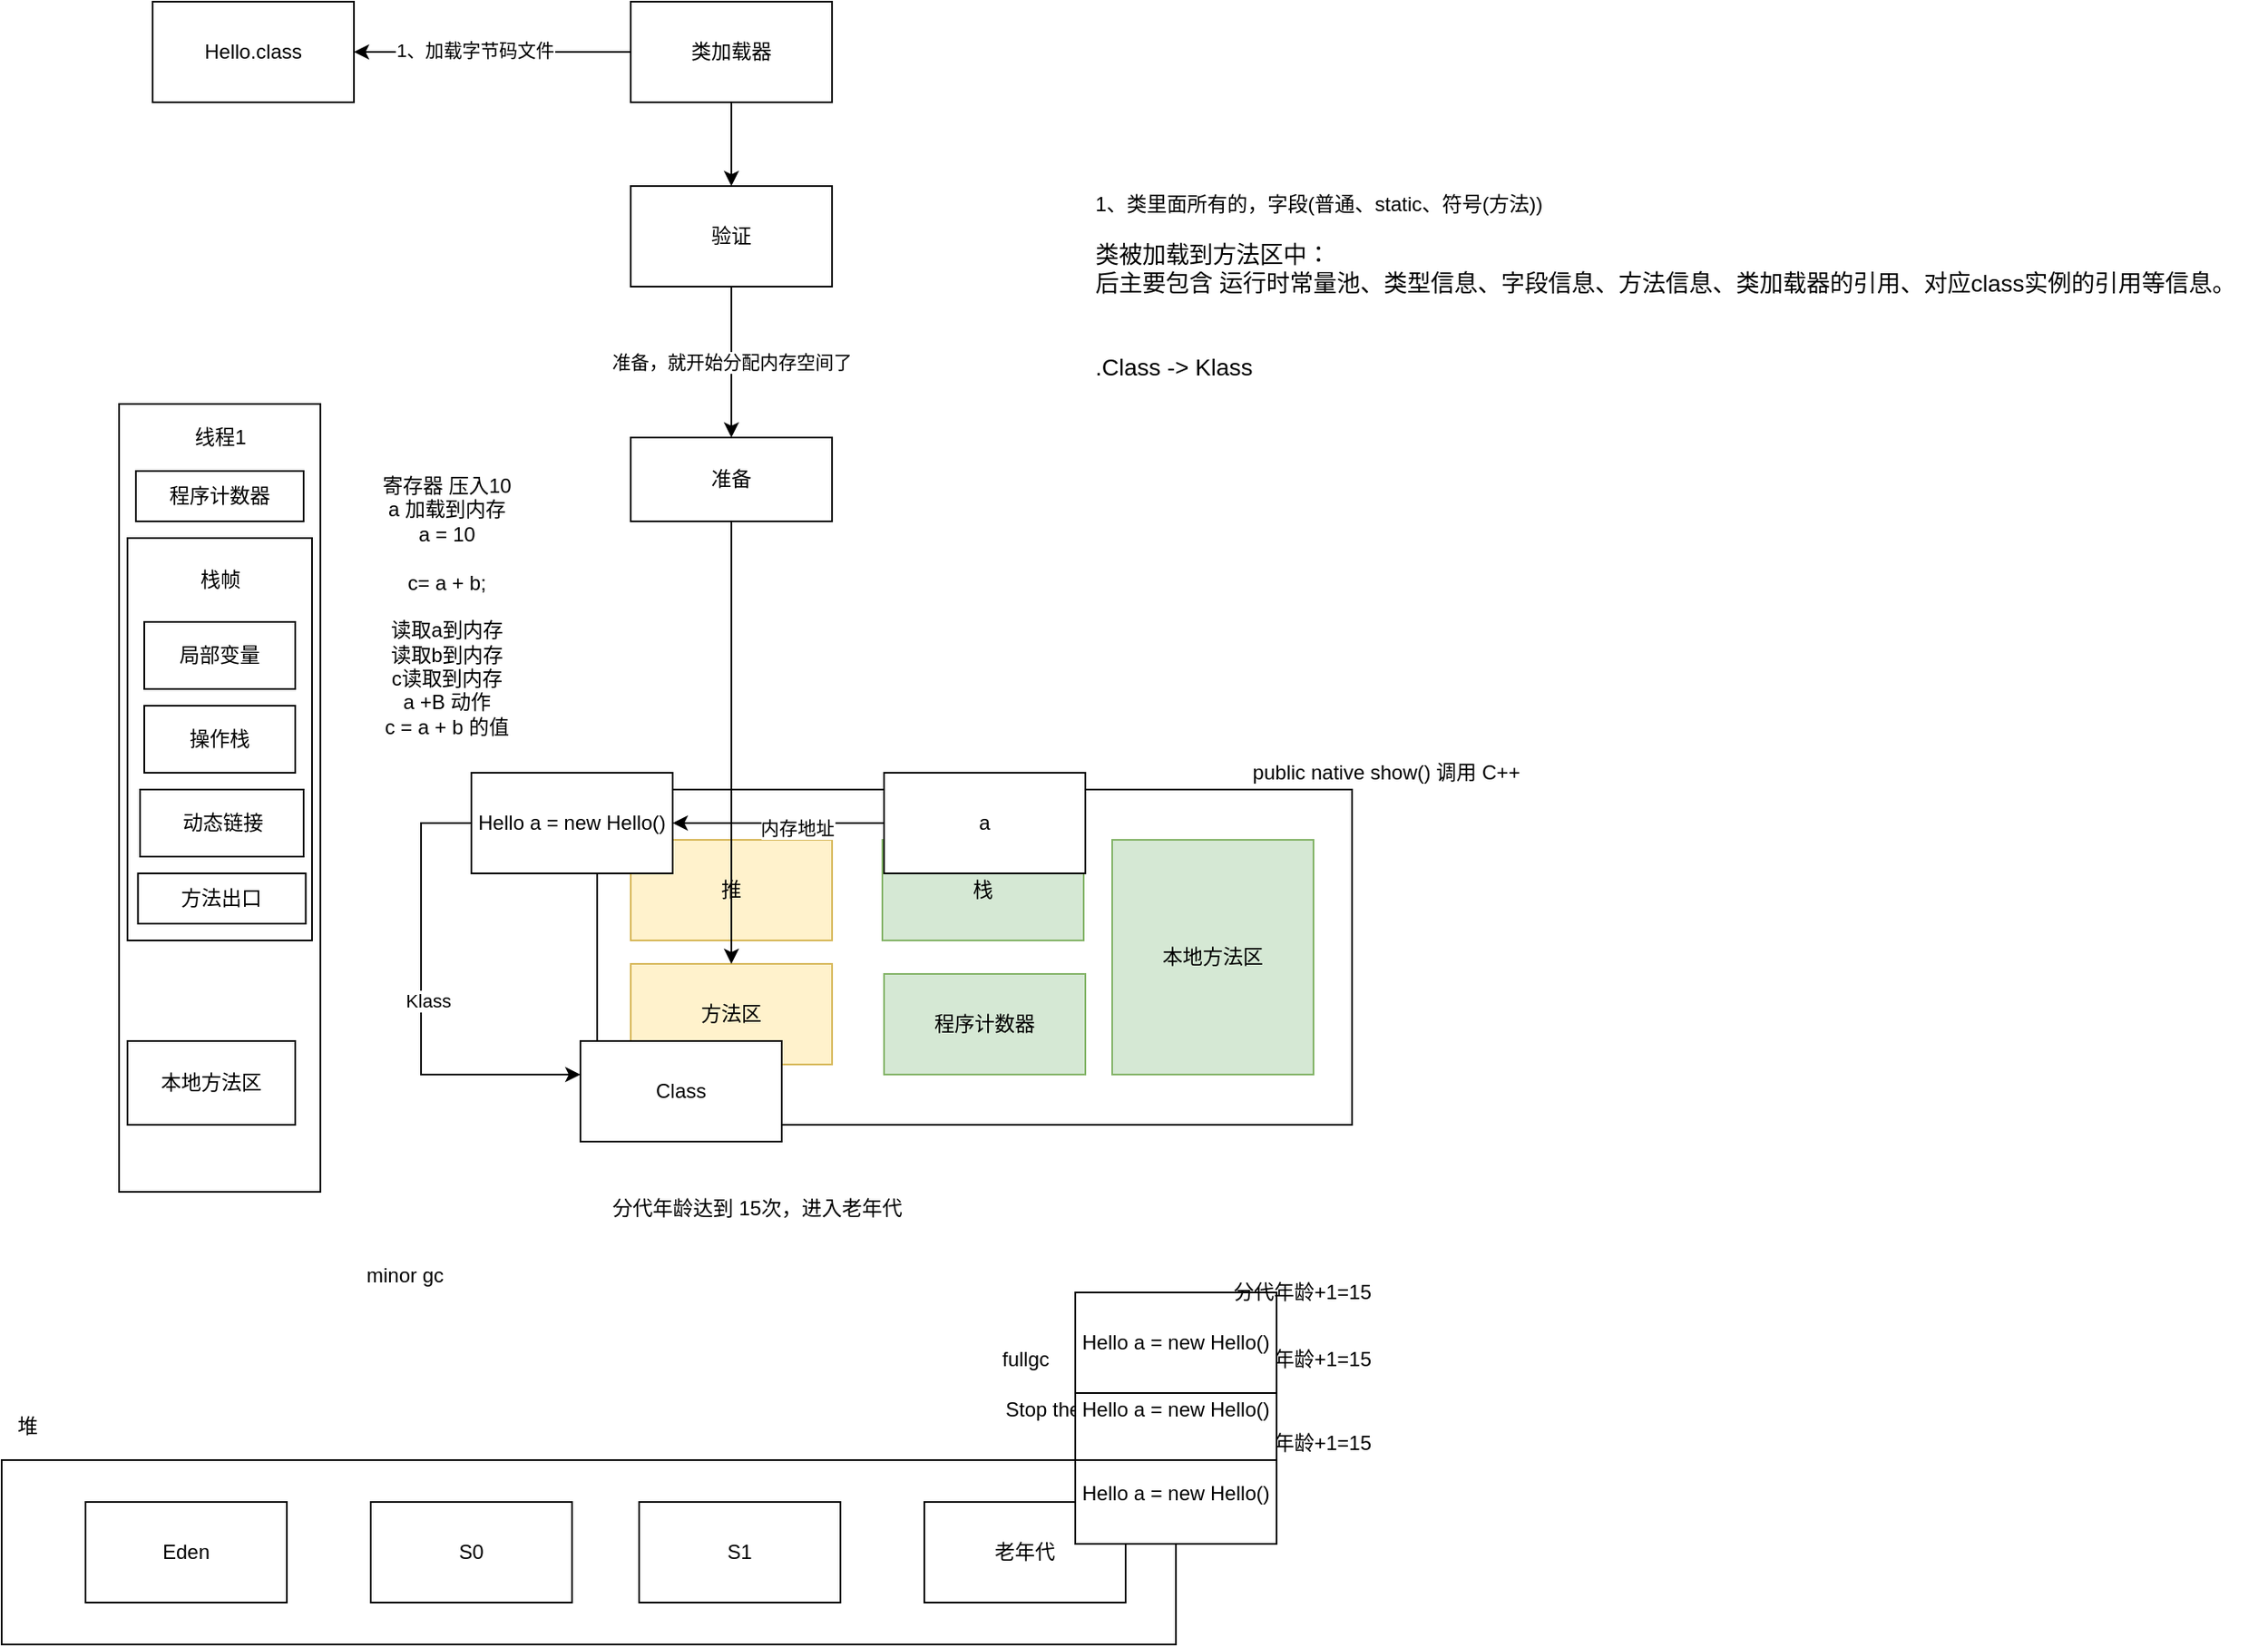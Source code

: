 <mxfile version="14.5.3" type="github">
  <diagram id="bEX31efKxSJHf-s3sODm" name="第 1 页">
    <mxGraphModel dx="1127" dy="771" grid="1" gridSize="10" guides="1" tooltips="1" connect="1" arrows="1" fold="1" page="1" pageScale="1" pageWidth="827" pageHeight="1169" math="0" shadow="0">
      <root>
        <mxCell id="0" />
        <mxCell id="1" parent="0" />
        <mxCell id="VjYMC8rWytREGVeJ94fa-9" value="Hello.class" style="whiteSpace=wrap;html=1;" vertex="1" parent="1">
          <mxGeometry x="210" y="20" width="120" height="60" as="geometry" />
        </mxCell>
        <mxCell id="VjYMC8rWytREGVeJ94fa-11" style="edgeStyle=orthogonalEdgeStyle;rounded=0;orthogonalLoop=1;jettySize=auto;html=1;entryX=1;entryY=0.5;entryDx=0;entryDy=0;" edge="1" parent="1" source="VjYMC8rWytREGVeJ94fa-10" target="VjYMC8rWytREGVeJ94fa-9">
          <mxGeometry relative="1" as="geometry" />
        </mxCell>
        <mxCell id="VjYMC8rWytREGVeJ94fa-12" value="1、加载字节码文件" style="edgeLabel;html=1;align=center;verticalAlign=middle;resizable=0;points=[];" vertex="1" connectable="0" parent="VjYMC8rWytREGVeJ94fa-11">
          <mxGeometry x="0.127" y="-1" relative="1" as="geometry">
            <mxPoint as="offset" />
          </mxGeometry>
        </mxCell>
        <mxCell id="VjYMC8rWytREGVeJ94fa-17" value="" style="edgeStyle=orthogonalEdgeStyle;rounded=0;orthogonalLoop=1;jettySize=auto;html=1;" edge="1" parent="1" source="VjYMC8rWytREGVeJ94fa-10" target="VjYMC8rWytREGVeJ94fa-14">
          <mxGeometry relative="1" as="geometry" />
        </mxCell>
        <mxCell id="VjYMC8rWytREGVeJ94fa-10" value="类加载器" style="whiteSpace=wrap;html=1;" vertex="1" parent="1">
          <mxGeometry x="495" y="20" width="120" height="60" as="geometry" />
        </mxCell>
        <mxCell id="VjYMC8rWytREGVeJ94fa-20" value="准备，就开始分配内存空间了" style="edgeStyle=orthogonalEdgeStyle;rounded=0;orthogonalLoop=1;jettySize=auto;html=1;exitX=0.5;exitY=1;exitDx=0;exitDy=0;entryX=0.5;entryY=0;entryDx=0;entryDy=0;" edge="1" parent="1" source="VjYMC8rWytREGVeJ94fa-14" target="VjYMC8rWytREGVeJ94fa-19">
          <mxGeometry relative="1" as="geometry" />
        </mxCell>
        <mxCell id="VjYMC8rWytREGVeJ94fa-14" value="验证" style="whiteSpace=wrap;html=1;" vertex="1" parent="1">
          <mxGeometry x="495" y="130" width="120" height="60" as="geometry" />
        </mxCell>
        <mxCell id="VjYMC8rWytREGVeJ94fa-16" value="" style="group" vertex="1" connectable="0" parent="1">
          <mxGeometry x="475" y="490" width="450" height="210" as="geometry" />
        </mxCell>
        <mxCell id="VjYMC8rWytREGVeJ94fa-2" value="" style="rounded=0;whiteSpace=wrap;html=1;" vertex="1" parent="VjYMC8rWytREGVeJ94fa-16">
          <mxGeometry width="450" height="200" as="geometry" />
        </mxCell>
        <mxCell id="VjYMC8rWytREGVeJ94fa-4" value="推" style="rounded=0;whiteSpace=wrap;html=1;fillColor=#fff2cc;strokeColor=#d6b656;" vertex="1" parent="VjYMC8rWytREGVeJ94fa-16">
          <mxGeometry x="20" y="30" width="120" height="60" as="geometry" />
        </mxCell>
        <mxCell id="VjYMC8rWytREGVeJ94fa-5" value="栈" style="rounded=0;whiteSpace=wrap;html=1;fillColor=#d5e8d4;strokeColor=#82b366;" vertex="1" parent="VjYMC8rWytREGVeJ94fa-16">
          <mxGeometry x="170" y="30" width="120" height="60" as="geometry" />
        </mxCell>
        <mxCell id="VjYMC8rWytREGVeJ94fa-6" value="方法区" style="rounded=0;whiteSpace=wrap;html=1;fillColor=#fff2cc;strokeColor=#d6b656;" vertex="1" parent="VjYMC8rWytREGVeJ94fa-16">
          <mxGeometry x="20" y="104" width="120" height="60" as="geometry" />
        </mxCell>
        <mxCell id="VjYMC8rWytREGVeJ94fa-7" value="本地方法区" style="rounded=0;whiteSpace=wrap;html=1;fillColor=#d5e8d4;strokeColor=#82b366;" vertex="1" parent="VjYMC8rWytREGVeJ94fa-16">
          <mxGeometry x="307" y="30" width="120" height="140" as="geometry" />
        </mxCell>
        <mxCell id="VjYMC8rWytREGVeJ94fa-8" value="程序计数器" style="rounded=0;whiteSpace=wrap;html=1;fillColor=#d5e8d4;strokeColor=#82b366;" vertex="1" parent="VjYMC8rWytREGVeJ94fa-16">
          <mxGeometry x="171" y="110" width="120" height="60" as="geometry" />
        </mxCell>
        <mxCell id="VjYMC8rWytREGVeJ94fa-26" value="a" style="whiteSpace=wrap;html=1;" vertex="1" parent="VjYMC8rWytREGVeJ94fa-16">
          <mxGeometry x="171" y="-10" width="120" height="60" as="geometry" />
        </mxCell>
        <mxCell id="VjYMC8rWytREGVeJ94fa-50" value="Class" style="rounded=0;whiteSpace=wrap;html=1;" vertex="1" parent="VjYMC8rWytREGVeJ94fa-16">
          <mxGeometry x="-10" y="150" width="120" height="60" as="geometry" />
        </mxCell>
        <mxCell id="VjYMC8rWytREGVeJ94fa-23" style="edgeStyle=orthogonalEdgeStyle;rounded=0;orthogonalLoop=1;jettySize=auto;html=1;" edge="1" parent="1" source="VjYMC8rWytREGVeJ94fa-19" target="VjYMC8rWytREGVeJ94fa-6">
          <mxGeometry relative="1" as="geometry" />
        </mxCell>
        <mxCell id="VjYMC8rWytREGVeJ94fa-19" value="准备" style="rounded=0;whiteSpace=wrap;html=1;" vertex="1" parent="1">
          <mxGeometry x="495" y="280" width="120" height="50" as="geometry" />
        </mxCell>
        <mxCell id="VjYMC8rWytREGVeJ94fa-21" value="&lt;span style=&quot;background-color: rgb(255 , 255 , 255)&quot;&gt;1、类里面所有的，字段(普通、static、符号(方法))&lt;br&gt;&lt;br&gt;&lt;span style=&quot;font-size: 14px&quot;&gt;类被加载到方法区中：&lt;br&gt;&lt;div&gt;后主要包含 运行时常量池、类型信息、字段信息、方法信息、类加载器的引用、对应class实例的引用等信息。&lt;/div&gt;&lt;div&gt;&lt;br&gt;&lt;/div&gt;&lt;div&gt;&lt;br&gt;&lt;/div&gt;&lt;div&gt;.Class -&amp;gt; Klass&amp;nbsp;&lt;/div&gt;&lt;/span&gt;&lt;/span&gt;" style="text;html=1;align=left;verticalAlign=middle;resizable=0;points=[];autosize=1;" vertex="1" parent="1">
          <mxGeometry x="770" y="140" width="700" height="100" as="geometry" />
        </mxCell>
        <mxCell id="VjYMC8rWytREGVeJ94fa-30" value="public native show() 调用 C++" style="text;html=1;align=center;verticalAlign=middle;resizable=0;points=[];autosize=1;" vertex="1" parent="1">
          <mxGeometry x="860" y="470" width="170" height="20" as="geometry" />
        </mxCell>
        <mxCell id="VjYMC8rWytREGVeJ94fa-31" value="" style="rounded=0;whiteSpace=wrap;html=1;" vertex="1" parent="1">
          <mxGeometry x="190" y="260" width="120" height="470" as="geometry" />
        </mxCell>
        <mxCell id="VjYMC8rWytREGVeJ94fa-97" style="edgeStyle=orthogonalEdgeStyle;rounded=0;orthogonalLoop=1;jettySize=auto;html=1;" edge="1" parent="1" source="VjYMC8rWytREGVeJ94fa-27" target="VjYMC8rWytREGVeJ94fa-50">
          <mxGeometry relative="1" as="geometry">
            <Array as="points">
              <mxPoint x="370" y="510" />
              <mxPoint x="370" y="660" />
            </Array>
          </mxGeometry>
        </mxCell>
        <mxCell id="VjYMC8rWytREGVeJ94fa-98" value="Klass" style="edgeLabel;html=1;align=center;verticalAlign=middle;resizable=0;points=[];" vertex="1" connectable="0" parent="VjYMC8rWytREGVeJ94fa-97">
          <mxGeometry x="-0.011" y="4" relative="1" as="geometry">
            <mxPoint as="offset" />
          </mxGeometry>
        </mxCell>
        <mxCell id="VjYMC8rWytREGVeJ94fa-27" value="Hello a = new Hello()" style="whiteSpace=wrap;html=1;" vertex="1" parent="1">
          <mxGeometry x="400" y="480" width="120" height="60" as="geometry" />
        </mxCell>
        <mxCell id="VjYMC8rWytREGVeJ94fa-28" style="edgeStyle=orthogonalEdgeStyle;rounded=0;orthogonalLoop=1;jettySize=auto;html=1;" edge="1" parent="1" source="VjYMC8rWytREGVeJ94fa-26" target="VjYMC8rWytREGVeJ94fa-27">
          <mxGeometry relative="1" as="geometry" />
        </mxCell>
        <mxCell id="VjYMC8rWytREGVeJ94fa-29" value="内存地址" style="edgeLabel;html=1;align=center;verticalAlign=middle;resizable=0;points=[];" vertex="1" connectable="0" parent="VjYMC8rWytREGVeJ94fa-28">
          <mxGeometry x="-0.175" y="3" relative="1" as="geometry">
            <mxPoint as="offset" />
          </mxGeometry>
        </mxCell>
        <mxCell id="VjYMC8rWytREGVeJ94fa-32" value="" style="whiteSpace=wrap;html=1;" vertex="1" parent="1">
          <mxGeometry x="195" y="340" width="110" height="240" as="geometry" />
        </mxCell>
        <mxCell id="VjYMC8rWytREGVeJ94fa-33" value="线程1" style="text;html=1;align=center;verticalAlign=middle;resizable=0;points=[];autosize=1;" vertex="1" parent="1">
          <mxGeometry x="225" y="270" width="50" height="20" as="geometry" />
        </mxCell>
        <mxCell id="VjYMC8rWytREGVeJ94fa-34" value="栈帧" style="text;html=1;align=center;verticalAlign=middle;resizable=0;points=[];autosize=1;" vertex="1" parent="1">
          <mxGeometry x="230" y="355" width="40" height="20" as="geometry" />
        </mxCell>
        <mxCell id="VjYMC8rWytREGVeJ94fa-40" value="本地方法区" style="rounded=0;whiteSpace=wrap;html=1;" vertex="1" parent="1">
          <mxGeometry x="195" y="640" width="100" height="50" as="geometry" />
        </mxCell>
        <mxCell id="VjYMC8rWytREGVeJ94fa-41" value="程序计数器" style="rounded=0;whiteSpace=wrap;html=1;" vertex="1" parent="1">
          <mxGeometry x="200" y="300" width="100" height="30" as="geometry" />
        </mxCell>
        <mxCell id="VjYMC8rWytREGVeJ94fa-43" value="方法出口" style="rounded=0;whiteSpace=wrap;html=1;" vertex="1" parent="1">
          <mxGeometry x="201.25" y="540" width="100" height="30" as="geometry" />
        </mxCell>
        <mxCell id="VjYMC8rWytREGVeJ94fa-44" value="局部变量" style="rounded=0;whiteSpace=wrap;html=1;" vertex="1" parent="1">
          <mxGeometry x="205" y="390" width="90" height="40" as="geometry" />
        </mxCell>
        <mxCell id="VjYMC8rWytREGVeJ94fa-45" value="动态链接" style="rounded=0;whiteSpace=wrap;html=1;" vertex="1" parent="1">
          <mxGeometry x="202.5" y="490" width="97.5" height="40" as="geometry" />
        </mxCell>
        <mxCell id="VjYMC8rWytREGVeJ94fa-46" value="操作栈" style="rounded=0;whiteSpace=wrap;html=1;" vertex="1" parent="1">
          <mxGeometry x="205" y="440" width="90" height="40" as="geometry" />
        </mxCell>
        <mxCell id="VjYMC8rWytREGVeJ94fa-48" value="寄存器 压入10&lt;br&gt;a 加载到内存&lt;br&gt;a = 10&lt;br&gt;&lt;br&gt;c= a + b;&lt;br&gt;&lt;br&gt;读取a到内存&lt;br&gt;读取b到内存&lt;br&gt;c读取到内存&lt;br&gt;a +B 动作&lt;br&gt;c = a + b 的值&lt;br&gt;&lt;br&gt;&lt;br&gt;" style="text;html=1;align=center;verticalAlign=middle;resizable=0;points=[];autosize=1;" vertex="1" parent="1">
          <mxGeometry x="340" y="300" width="90" height="190" as="geometry" />
        </mxCell>
        <mxCell id="VjYMC8rWytREGVeJ94fa-52" value="" style="rounded=0;whiteSpace=wrap;html=1;" vertex="1" parent="1">
          <mxGeometry x="120" y="890" width="700" height="110" as="geometry" />
        </mxCell>
        <mxCell id="VjYMC8rWytREGVeJ94fa-53" value="堆" style="text;html=1;align=center;verticalAlign=middle;resizable=0;points=[];autosize=1;" vertex="1" parent="1">
          <mxGeometry x="120" y="860" width="30" height="20" as="geometry" />
        </mxCell>
        <mxCell id="VjYMC8rWytREGVeJ94fa-54" value="Eden" style="whiteSpace=wrap;html=1;" vertex="1" parent="1">
          <mxGeometry x="170" y="915" width="120" height="60" as="geometry" />
        </mxCell>
        <mxCell id="VjYMC8rWytREGVeJ94fa-56" value="S0" style="whiteSpace=wrap;html=1;" vertex="1" parent="1">
          <mxGeometry x="340" y="915" width="120" height="60" as="geometry" />
        </mxCell>
        <mxCell id="VjYMC8rWytREGVeJ94fa-57" value="S1" style="whiteSpace=wrap;html=1;" vertex="1" parent="1">
          <mxGeometry x="500" y="915" width="120" height="60" as="geometry" />
        </mxCell>
        <mxCell id="VjYMC8rWytREGVeJ94fa-59" value="老年代" style="whiteSpace=wrap;html=1;" vertex="1" parent="1">
          <mxGeometry x="670" y="915" width="120" height="60" as="geometry" />
        </mxCell>
        <mxCell id="VjYMC8rWytREGVeJ94fa-62" value="minor gc" style="text;html=1;align=center;verticalAlign=middle;resizable=0;points=[];autosize=1;" vertex="1" parent="1">
          <mxGeometry x="330" y="770" width="60" height="20" as="geometry" />
        </mxCell>
        <mxCell id="VjYMC8rWytREGVeJ94fa-63" value="fullgc" style="text;html=1;align=center;verticalAlign=middle;resizable=0;points=[];autosize=1;" vertex="1" parent="1">
          <mxGeometry x="710" y="820" width="40" height="20" as="geometry" />
        </mxCell>
        <mxCell id="VjYMC8rWytREGVeJ94fa-64" value="Stop the word" style="text;html=1;align=center;verticalAlign=middle;resizable=0;points=[];autosize=1;" vertex="1" parent="1">
          <mxGeometry x="710" y="850" width="90" height="20" as="geometry" />
        </mxCell>
        <mxCell id="VjYMC8rWytREGVeJ94fa-67" value="" style="group" vertex="1" connectable="0" parent="1">
          <mxGeometry x="760" y="870" width="185" height="70" as="geometry" />
        </mxCell>
        <mxCell id="VjYMC8rWytREGVeJ94fa-65" value="Hello a = new Hello()" style="whiteSpace=wrap;html=1;" vertex="1" parent="VjYMC8rWytREGVeJ94fa-67">
          <mxGeometry y="10" width="120" height="60" as="geometry" />
        </mxCell>
        <mxCell id="VjYMC8rWytREGVeJ94fa-66" value="分代年龄+1=15" style="text;html=1;align=center;verticalAlign=middle;resizable=0;points=[];autosize=1;" vertex="1" parent="VjYMC8rWytREGVeJ94fa-67">
          <mxGeometry x="85" width="100" height="20" as="geometry" />
        </mxCell>
        <mxCell id="VjYMC8rWytREGVeJ94fa-68" value="" style="group" vertex="1" connectable="0" parent="1">
          <mxGeometry x="760" y="820" width="185" height="70" as="geometry" />
        </mxCell>
        <mxCell id="VjYMC8rWytREGVeJ94fa-69" value="Hello a = new Hello()" style="whiteSpace=wrap;html=1;" vertex="1" parent="VjYMC8rWytREGVeJ94fa-68">
          <mxGeometry y="10" width="120" height="60" as="geometry" />
        </mxCell>
        <mxCell id="VjYMC8rWytREGVeJ94fa-70" value="分代年龄+1=15" style="text;html=1;align=center;verticalAlign=middle;resizable=0;points=[];autosize=1;" vertex="1" parent="VjYMC8rWytREGVeJ94fa-68">
          <mxGeometry x="85" width="100" height="20" as="geometry" />
        </mxCell>
        <mxCell id="VjYMC8rWytREGVeJ94fa-71" value="" style="group" vertex="1" connectable="0" parent="1">
          <mxGeometry x="760" y="780" width="185" height="70" as="geometry" />
        </mxCell>
        <mxCell id="VjYMC8rWytREGVeJ94fa-72" value="Hello a = new Hello()" style="whiteSpace=wrap;html=1;" vertex="1" parent="VjYMC8rWytREGVeJ94fa-71">
          <mxGeometry y="10" width="120" height="60" as="geometry" />
        </mxCell>
        <mxCell id="VjYMC8rWytREGVeJ94fa-73" value="分代年龄+1=15" style="text;html=1;align=center;verticalAlign=middle;resizable=0;points=[];autosize=1;" vertex="1" parent="VjYMC8rWytREGVeJ94fa-71">
          <mxGeometry x="85" width="100" height="20" as="geometry" />
        </mxCell>
        <mxCell id="VjYMC8rWytREGVeJ94fa-74" value="分代年龄达到 15次，进入老年代" style="text;html=1;align=center;verticalAlign=middle;resizable=0;points=[];autosize=1;" vertex="1" parent="1">
          <mxGeometry x="475" y="730" width="190" height="20" as="geometry" />
        </mxCell>
      </root>
    </mxGraphModel>
  </diagram>
</mxfile>
